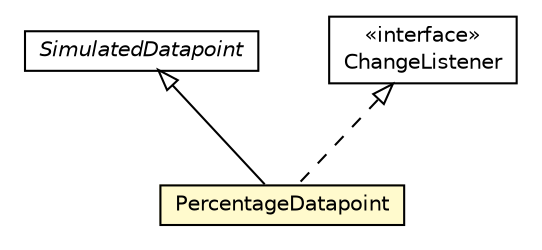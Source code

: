 #!/usr/local/bin/dot
#
# Class diagram 
# Generated by UMLGraph version R5_6-24-gf6e263 (http://www.umlgraph.org/)
#

digraph G {
	edge [fontname="Helvetica",fontsize=10,labelfontname="Helvetica",labelfontsize=10];
	node [fontname="Helvetica",fontsize=10,shape=plaintext];
	nodesep=0.25;
	ranksep=0.5;
	// org.universAAL.lddi.abstraction.simulation.PercentageDatapoint
	c271341 [label=<<table title="org.universAAL.lddi.abstraction.simulation.PercentageDatapoint" border="0" cellborder="1" cellspacing="0" cellpadding="2" port="p" bgcolor="lemonChiffon" href="./PercentageDatapoint.html">
		<tr><td><table border="0" cellspacing="0" cellpadding="1">
<tr><td align="center" balign="center"> PercentageDatapoint </td></tr>
		</table></td></tr>
		</table>>, URL="./PercentageDatapoint.html", fontname="Helvetica", fontcolor="black", fontsize=10.0];
	//org.universAAL.lddi.abstraction.simulation.PercentageDatapoint extends org.universAAL.lddi.abstraction.simulation.SimulatedDatapoint
	c271569:p -> c271341:p [dir=back,arrowtail=empty];
	//org.universAAL.lddi.abstraction.simulation.PercentageDatapoint implements javax.swing.event.ChangeListener
	c271570:p -> c271341:p [dir=back,arrowtail=empty,style=dashed];
	// org.universAAL.lddi.abstraction.simulation.SimulatedDatapoint
	c271569 [label=<<table title="org.universAAL.lddi.abstraction.simulation.SimulatedDatapoint" border="0" cellborder="1" cellspacing="0" cellpadding="2" port="p" href="http://java.sun.com/j2se/1.4.2/docs/api/org/universAAL/lddi/abstraction/simulation/SimulatedDatapoint.html">
		<tr><td><table border="0" cellspacing="0" cellpadding="1">
<tr><td align="center" balign="center"><font face="Helvetica-Oblique"> SimulatedDatapoint </font></td></tr>
		</table></td></tr>
		</table>>, URL="http://java.sun.com/j2se/1.4.2/docs/api/org/universAAL/lddi/abstraction/simulation/SimulatedDatapoint.html", fontname="Helvetica", fontcolor="black", fontsize=10.0];
	// javax.swing.event.ChangeListener
	c271570 [label=<<table title="javax.swing.event.ChangeListener" border="0" cellborder="1" cellspacing="0" cellpadding="2" port="p" href="http://java.sun.com/j2se/1.4.2/docs/api/javax/swing/event/ChangeListener.html">
		<tr><td><table border="0" cellspacing="0" cellpadding="1">
<tr><td align="center" balign="center"> &#171;interface&#187; </td></tr>
<tr><td align="center" balign="center"> ChangeListener </td></tr>
		</table></td></tr>
		</table>>, URL="http://java.sun.com/j2se/1.4.2/docs/api/javax/swing/event/ChangeListener.html", fontname="Helvetica", fontcolor="black", fontsize=10.0];
}

